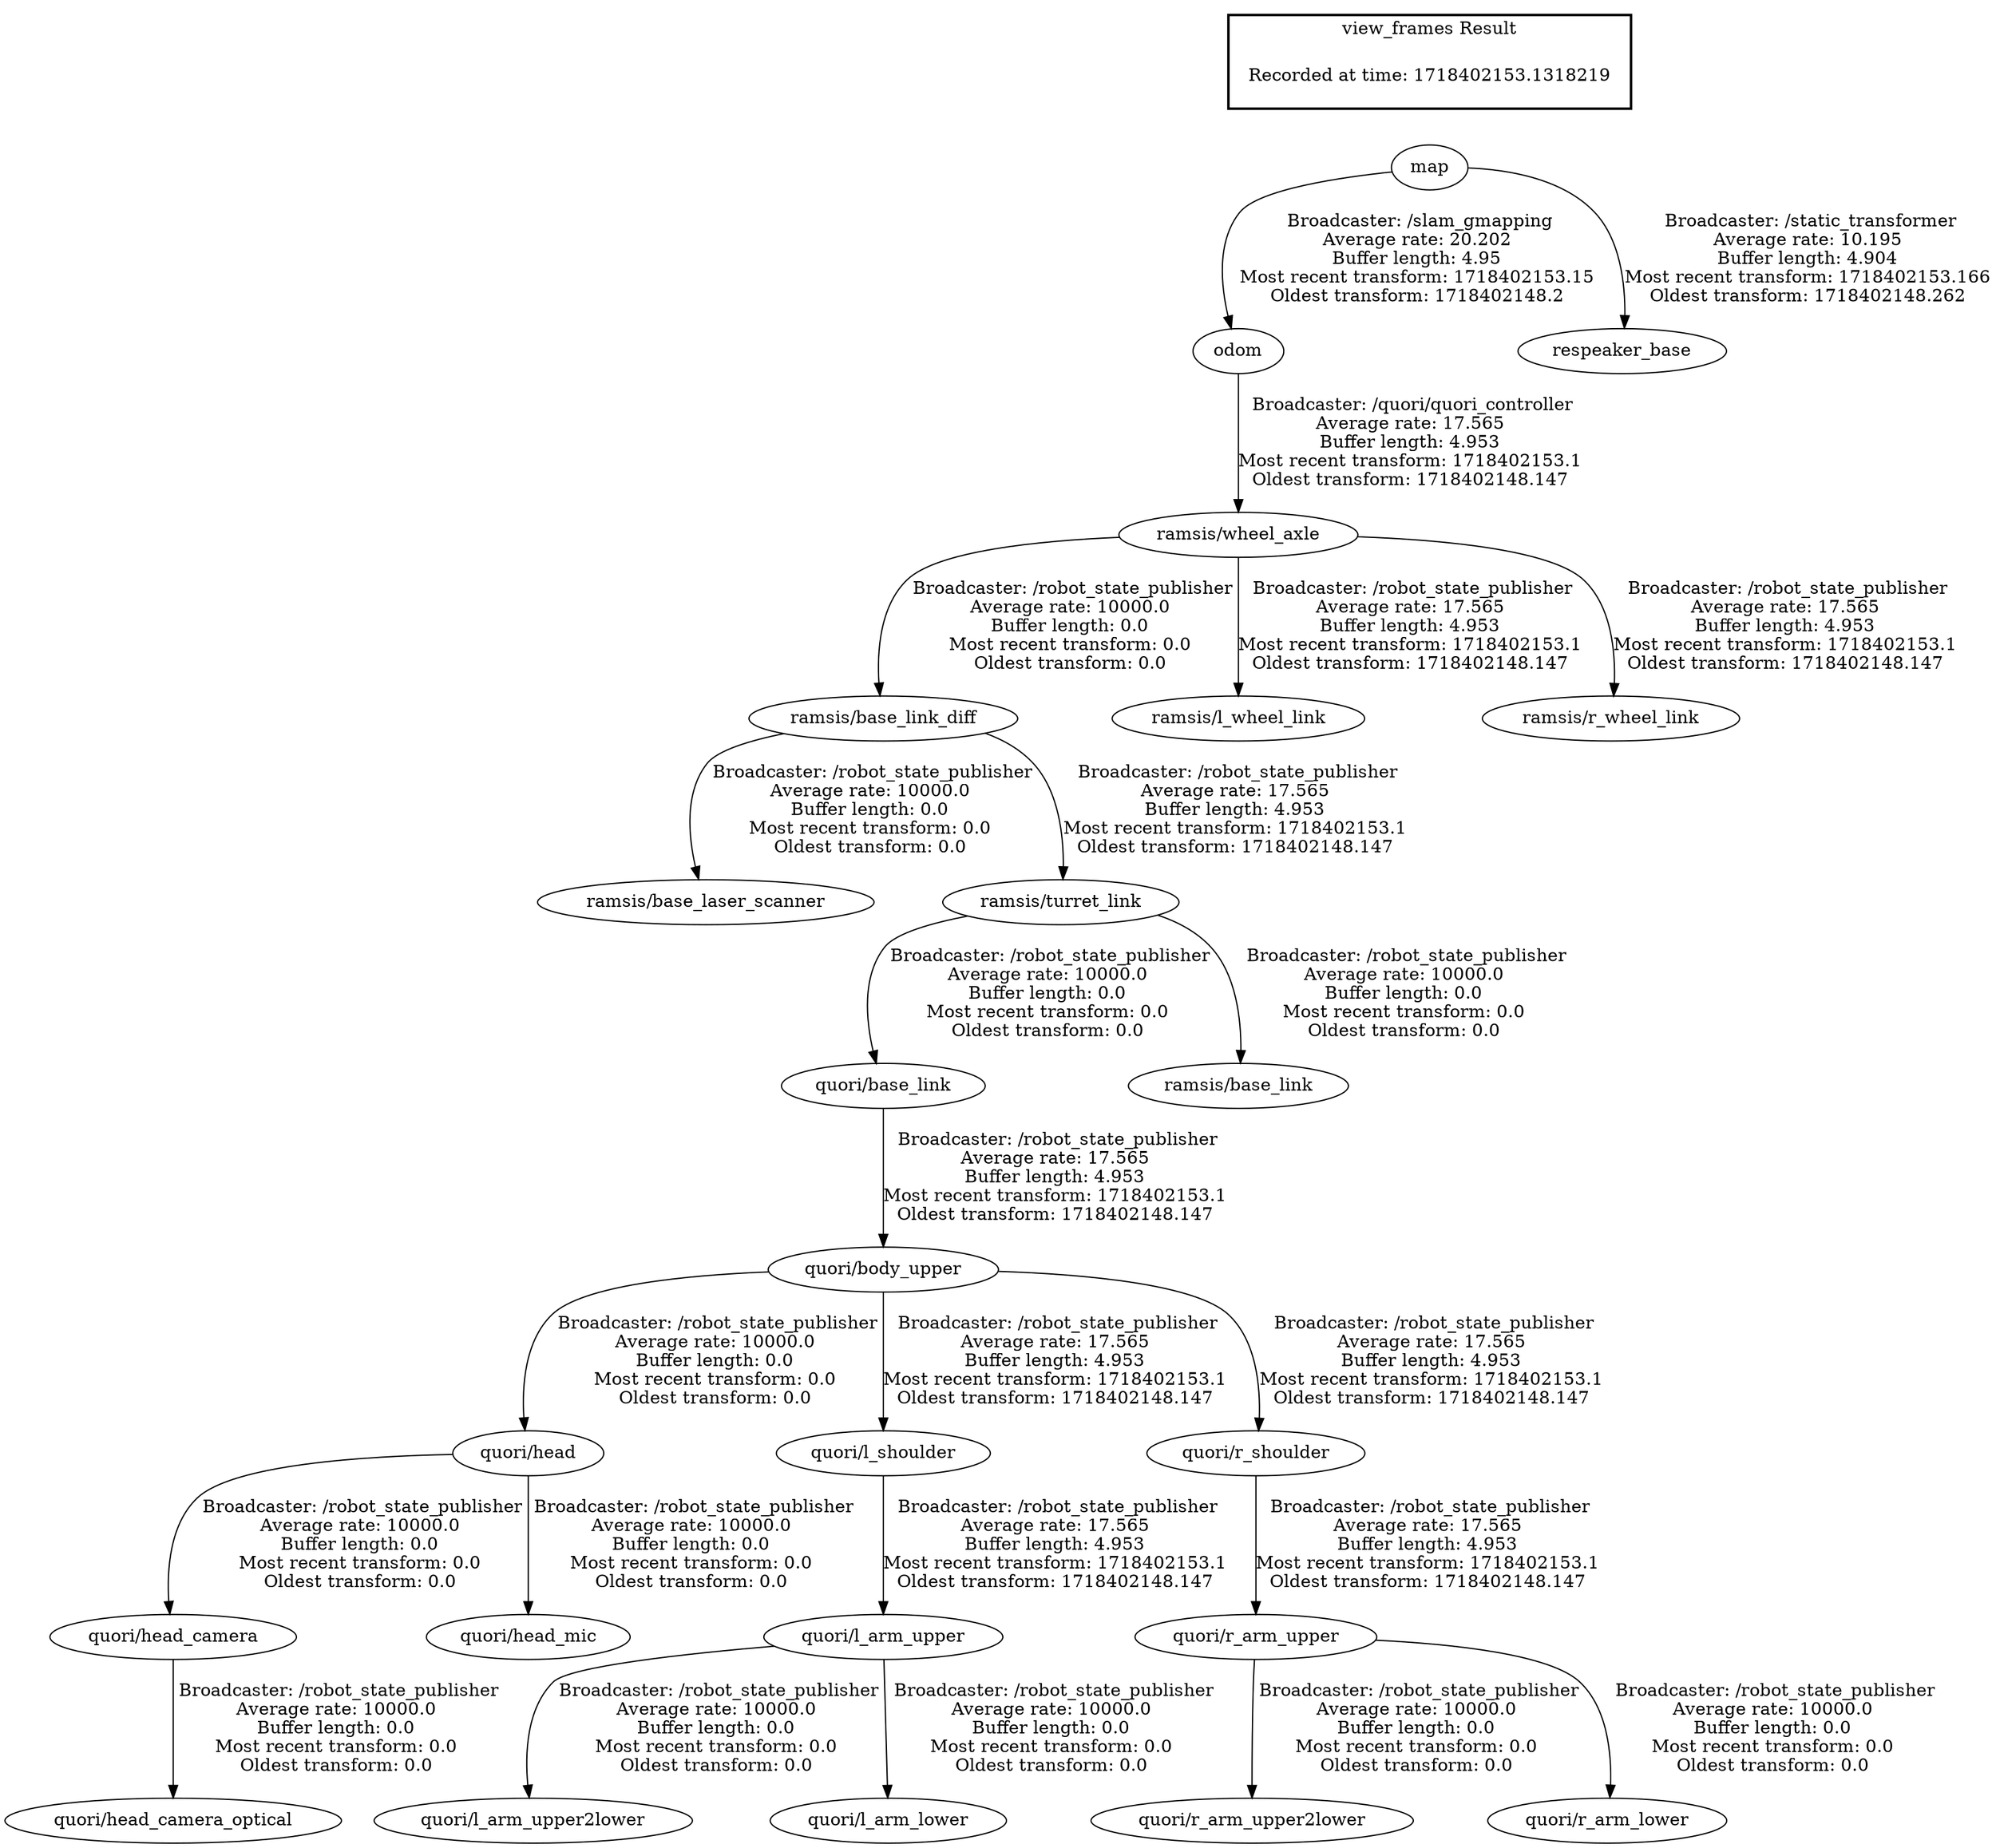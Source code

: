 digraph G {
"quori/head" -> "quori/head_camera"[label=" Broadcaster: /robot_state_publisher\nAverage rate: 10000.0\nBuffer length: 0.0\nMost recent transform: 0.0\nOldest transform: 0.0\n"];
"quori/body_upper" -> "quori/head"[label=" Broadcaster: /robot_state_publisher\nAverage rate: 10000.0\nBuffer length: 0.0\nMost recent transform: 0.0\nOldest transform: 0.0\n"];
"quori/head_camera" -> "quori/head_camera_optical"[label=" Broadcaster: /robot_state_publisher\nAverage rate: 10000.0\nBuffer length: 0.0\nMost recent transform: 0.0\nOldest transform: 0.0\n"];
"quori/l_arm_upper" -> "quori/l_arm_upper2lower"[label=" Broadcaster: /robot_state_publisher\nAverage rate: 10000.0\nBuffer length: 0.0\nMost recent transform: 0.0\nOldest transform: 0.0\n"];
"quori/l_shoulder" -> "quori/l_arm_upper"[label=" Broadcaster: /robot_state_publisher\nAverage rate: 17.565\nBuffer length: 4.953\nMost recent transform: 1718402153.1\nOldest transform: 1718402148.147\n"];
"quori/l_arm_upper" -> "quori/l_arm_lower"[label=" Broadcaster: /robot_state_publisher\nAverage rate: 10000.0\nBuffer length: 0.0\nMost recent transform: 0.0\nOldest transform: 0.0\n"];
"ramsis/base_link_diff" -> "ramsis/base_laser_scanner"[label=" Broadcaster: /robot_state_publisher\nAverage rate: 10000.0\nBuffer length: 0.0\nMost recent transform: 0.0\nOldest transform: 0.0\n"];
"ramsis/wheel_axle" -> "ramsis/base_link_diff"[label=" Broadcaster: /robot_state_publisher\nAverage rate: 10000.0\nBuffer length: 0.0\nMost recent transform: 0.0\nOldest transform: 0.0\n"];
"quori/head" -> "quori/head_mic"[label=" Broadcaster: /robot_state_publisher\nAverage rate: 10000.0\nBuffer length: 0.0\nMost recent transform: 0.0\nOldest transform: 0.0\n"];
"quori/base_link" -> "quori/body_upper"[label=" Broadcaster: /robot_state_publisher\nAverage rate: 17.565\nBuffer length: 4.953\nMost recent transform: 1718402153.1\nOldest transform: 1718402148.147\n"];
"quori/r_arm_upper" -> "quori/r_arm_upper2lower"[label=" Broadcaster: /robot_state_publisher\nAverage rate: 10000.0\nBuffer length: 0.0\nMost recent transform: 0.0\nOldest transform: 0.0\n"];
"quori/r_shoulder" -> "quori/r_arm_upper"[label=" Broadcaster: /robot_state_publisher\nAverage rate: 17.565\nBuffer length: 4.953\nMost recent transform: 1718402153.1\nOldest transform: 1718402148.147\n"];
"quori/r_arm_upper" -> "quori/r_arm_lower"[label=" Broadcaster: /robot_state_publisher\nAverage rate: 10000.0\nBuffer length: 0.0\nMost recent transform: 0.0\nOldest transform: 0.0\n"];
"odom" -> "ramsis/wheel_axle"[label=" Broadcaster: /quori/quori_controller\nAverage rate: 17.565\nBuffer length: 4.953\nMost recent transform: 1718402153.1\nOldest transform: 1718402148.147\n"];
"ramsis/turret_link" -> "quori/base_link"[label=" Broadcaster: /robot_state_publisher\nAverage rate: 10000.0\nBuffer length: 0.0\nMost recent transform: 0.0\nOldest transform: 0.0\n"];
"ramsis/base_link_diff" -> "ramsis/turret_link"[label=" Broadcaster: /robot_state_publisher\nAverage rate: 17.565\nBuffer length: 4.953\nMost recent transform: 1718402153.1\nOldest transform: 1718402148.147\n"];
"ramsis/turret_link" -> "ramsis/base_link"[label=" Broadcaster: /robot_state_publisher\nAverage rate: 10000.0\nBuffer length: 0.0\nMost recent transform: 0.0\nOldest transform: 0.0\n"];
"map" -> "odom"[label=" Broadcaster: /slam_gmapping\nAverage rate: 20.202\nBuffer length: 4.95\nMost recent transform: 1718402153.15\nOldest transform: 1718402148.2\n"];
"quori/body_upper" -> "quori/l_shoulder"[label=" Broadcaster: /robot_state_publisher\nAverage rate: 17.565\nBuffer length: 4.953\nMost recent transform: 1718402153.1\nOldest transform: 1718402148.147\n"];
"ramsis/wheel_axle" -> "ramsis/l_wheel_link"[label=" Broadcaster: /robot_state_publisher\nAverage rate: 17.565\nBuffer length: 4.953\nMost recent transform: 1718402153.1\nOldest transform: 1718402148.147\n"];
"quori/body_upper" -> "quori/r_shoulder"[label=" Broadcaster: /robot_state_publisher\nAverage rate: 17.565\nBuffer length: 4.953\nMost recent transform: 1718402153.1\nOldest transform: 1718402148.147\n"];
"ramsis/wheel_axle" -> "ramsis/r_wheel_link"[label=" Broadcaster: /robot_state_publisher\nAverage rate: 17.565\nBuffer length: 4.953\nMost recent transform: 1718402153.1\nOldest transform: 1718402148.147\n"];
"map" -> "respeaker_base"[label=" Broadcaster: /static_transformer\nAverage rate: 10.195\nBuffer length: 4.904\nMost recent transform: 1718402153.166\nOldest transform: 1718402148.262\n"];
edge [style=invis];
 subgraph cluster_legend { style=bold; color=black; label ="view_frames Result";
"Recorded at time: 1718402153.1318219"[ shape=plaintext ] ;
}->"map";
}